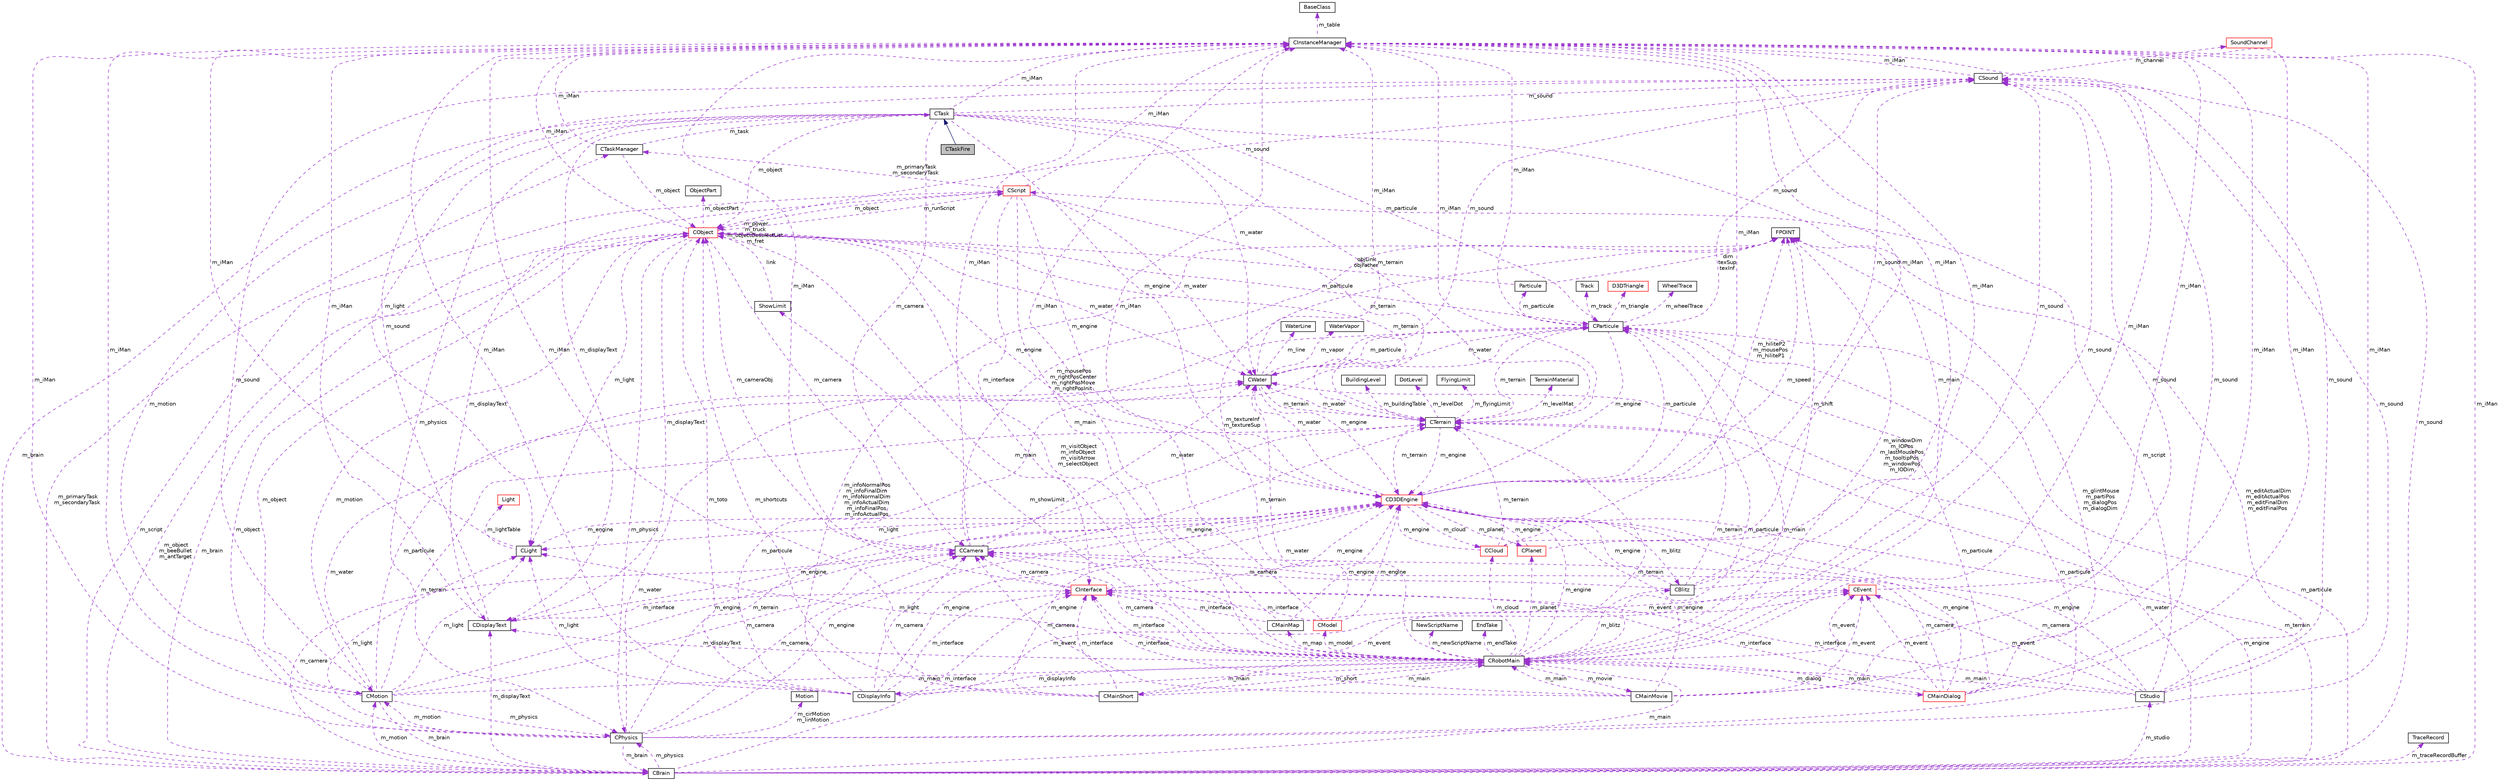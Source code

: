 digraph G
{
  edge [fontname="Helvetica",fontsize="10",labelfontname="Helvetica",labelfontsize="10"];
  node [fontname="Helvetica",fontsize="10",shape=record];
  Node1 [label="CTaskFire",height=0.2,width=0.4,color="black", fillcolor="grey75", style="filled" fontcolor="black"];
  Node2 -> Node1 [dir="back",color="midnightblue",fontsize="10",style="solid",fontname="Helvetica"];
  Node2 [label="CTask",height=0.2,width=0.4,color="black", fillcolor="white", style="filled",URL="$class_c_task.html"];
  Node3 -> Node2 [dir="back",color="darkorchid3",fontsize="10",style="dashed",label=" m_particule" ,fontname="Helvetica"];
  Node3 [label="CParticule",height=0.2,width=0.4,color="black", fillcolor="white", style="filled",URL="$class_c_particule.html"];
  Node4 -> Node3 [dir="back",color="darkorchid3",fontsize="10",style="dashed",label=" m_water" ,fontname="Helvetica"];
  Node4 [label="CWater",height=0.2,width=0.4,color="black", fillcolor="white", style="filled",URL="$class_c_water.html"];
  Node3 -> Node4 [dir="back",color="darkorchid3",fontsize="10",style="dashed",label=" m_particule" ,fontname="Helvetica"];
  Node5 -> Node4 [dir="back",color="darkorchid3",fontsize="10",style="dashed",label=" m_iMan" ,fontname="Helvetica"];
  Node5 [label="CInstanceManager",height=0.2,width=0.4,color="black", fillcolor="white", style="filled",URL="$class_c_instance_manager.html"];
  Node6 -> Node5 [dir="back",color="darkorchid3",fontsize="10",style="dashed",label=" m_table" ,fontname="Helvetica"];
  Node6 [label="BaseClass",height=0.2,width=0.4,color="black", fillcolor="white", style="filled",URL="$struct_base_class.html"];
  Node7 -> Node4 [dir="back",color="darkorchid3",fontsize="10",style="dashed",label=" m_terrain" ,fontname="Helvetica"];
  Node7 [label="CTerrain",height=0.2,width=0.4,color="black", fillcolor="white", style="filled",URL="$class_c_terrain.html"];
  Node8 -> Node7 [dir="back",color="darkorchid3",fontsize="10",style="dashed",label=" m_levelMat" ,fontname="Helvetica"];
  Node8 [label="TerrainMaterial",height=0.2,width=0.4,color="black", fillcolor="white", style="filled",URL="$struct_terrain_material.html"];
  Node4 -> Node7 [dir="back",color="darkorchid3",fontsize="10",style="dashed",label=" m_water" ,fontname="Helvetica"];
  Node9 -> Node7 [dir="back",color="darkorchid3",fontsize="10",style="dashed",label=" m_buildingTable" ,fontname="Helvetica"];
  Node9 [label="BuildingLevel",height=0.2,width=0.4,color="black", fillcolor="white", style="filled",URL="$struct_building_level.html"];
  Node5 -> Node7 [dir="back",color="darkorchid3",fontsize="10",style="dashed",label=" m_iMan" ,fontname="Helvetica"];
  Node10 -> Node7 [dir="back",color="darkorchid3",fontsize="10",style="dashed",label=" m_levelDot" ,fontname="Helvetica"];
  Node10 [label="DotLevel",height=0.2,width=0.4,color="black", fillcolor="white", style="filled",URL="$struct_dot_level.html"];
  Node11 -> Node7 [dir="back",color="darkorchid3",fontsize="10",style="dashed",label=" m_engine" ,fontname="Helvetica"];
  Node11 [label="CD3DEngine",height=0.2,width=0.4,color="red", fillcolor="white", style="filled",URL="$class_c_d3_d_engine.html"];
  Node3 -> Node11 [dir="back",color="darkorchid3",fontsize="10",style="dashed",label=" m_particule" ,fontname="Helvetica"];
  Node4 -> Node11 [dir="back",color="darkorchid3",fontsize="10",style="dashed",label=" m_water" ,fontname="Helvetica"];
  Node12 -> Node11 [dir="back",color="darkorchid3",fontsize="10",style="dashed",label=" m_blitz" ,fontname="Helvetica"];
  Node12 [label="CBlitz",height=0.2,width=0.4,color="black", fillcolor="white", style="filled",URL="$class_c_blitz.html"];
  Node13 -> Node12 [dir="back",color="darkorchid3",fontsize="10",style="dashed",label=" m_camera" ,fontname="Helvetica"];
  Node13 [label="CCamera",height=0.2,width=0.4,color="black", fillcolor="white", style="filled",URL="$class_c_camera.html"];
  Node4 -> Node13 [dir="back",color="darkorchid3",fontsize="10",style="dashed",label=" m_water" ,fontname="Helvetica"];
  Node5 -> Node13 [dir="back",color="darkorchid3",fontsize="10",style="dashed",label=" m_iMan" ,fontname="Helvetica"];
  Node7 -> Node13 [dir="back",color="darkorchid3",fontsize="10",style="dashed",label=" m_terrain" ,fontname="Helvetica"];
  Node14 -> Node13 [dir="back",color="darkorchid3",fontsize="10",style="dashed",label=" m_mousePos\nm_rightPosCenter\nm_rightPosMove\nm_rightPosInit" ,fontname="Helvetica"];
  Node14 [label="FPOINT",height=0.2,width=0.4,color="black", fillcolor="white", style="filled",URL="$struct_f_p_o_i_n_t.html"];
  Node15 -> Node13 [dir="back",color="darkorchid3",fontsize="10",style="dashed",label=" m_cameraObj" ,fontname="Helvetica"];
  Node15 [label="CObject",height=0.2,width=0.4,color="red", fillcolor="white", style="filled",URL="$class_c_object.html"];
  Node3 -> Node15 [dir="back",color="darkorchid3",fontsize="10",style="dashed",label=" m_particule" ,fontname="Helvetica"];
  Node16 -> Node15 [dir="back",color="darkorchid3",fontsize="10",style="dashed",label=" m_runScript" ,fontname="Helvetica"];
  Node16 [label="CScript",height=0.2,width=0.4,color="red", fillcolor="white", style="filled",URL="$class_c_script.html"];
  Node4 -> Node16 [dir="back",color="darkorchid3",fontsize="10",style="dashed",label=" m_water" ,fontname="Helvetica"];
  Node17 -> Node16 [dir="back",color="darkorchid3",fontsize="10",style="dashed",label=" m_primaryTask\nm_secondaryTask" ,fontname="Helvetica"];
  Node17 [label="CTaskManager",height=0.2,width=0.4,color="black", fillcolor="white", style="filled",URL="$class_c_task_manager.html"];
  Node2 -> Node17 [dir="back",color="darkorchid3",fontsize="10",style="dashed",label=" m_task" ,fontname="Helvetica"];
  Node5 -> Node17 [dir="back",color="darkorchid3",fontsize="10",style="dashed",label=" m_iMan" ,fontname="Helvetica"];
  Node15 -> Node17 [dir="back",color="darkorchid3",fontsize="10",style="dashed",label=" m_object" ,fontname="Helvetica"];
  Node18 -> Node16 [dir="back",color="darkorchid3",fontsize="10",style="dashed",label=" m_displayText" ,fontname="Helvetica"];
  Node18 [label="CDisplayText",height=0.2,width=0.4,color="black", fillcolor="white", style="filled",URL="$class_c_display_text.html"];
  Node19 -> Node18 [dir="back",color="darkorchid3",fontsize="10",style="dashed",label=" m_interface" ,fontname="Helvetica"];
  Node19 [label="CInterface",height=0.2,width=0.4,color="red", fillcolor="white", style="filled",URL="$class_c_interface.html"];
  Node13 -> Node19 [dir="back",color="darkorchid3",fontsize="10",style="dashed",label=" m_camera" ,fontname="Helvetica"];
  Node5 -> Node19 [dir="back",color="darkorchid3",fontsize="10",style="dashed",label=" m_iMan" ,fontname="Helvetica"];
  Node11 -> Node19 [dir="back",color="darkorchid3",fontsize="10",style="dashed",label=" m_engine" ,fontname="Helvetica"];
  Node5 -> Node18 [dir="back",color="darkorchid3",fontsize="10",style="dashed",label=" m_iMan" ,fontname="Helvetica"];
  Node20 -> Node18 [dir="back",color="darkorchid3",fontsize="10",style="dashed",label=" m_sound" ,fontname="Helvetica"];
  Node20 [label="CSound",height=0.2,width=0.4,color="black", fillcolor="white", style="filled",URL="$class_c_sound.html"];
  Node5 -> Node20 [dir="back",color="darkorchid3",fontsize="10",style="dashed",label=" m_iMan" ,fontname="Helvetica"];
  Node21 -> Node20 [dir="back",color="darkorchid3",fontsize="10",style="dashed",label=" m_channel" ,fontname="Helvetica"];
  Node21 [label="SoundChannel",height=0.2,width=0.4,color="red", fillcolor="white", style="filled",URL="$struct_sound_channel.html"];
  Node11 -> Node18 [dir="back",color="darkorchid3",fontsize="10",style="dashed",label=" m_engine" ,fontname="Helvetica"];
  Node22 -> Node16 [dir="back",color="darkorchid3",fontsize="10",style="dashed",label=" m_main" ,fontname="Helvetica"];
  Node22 [label="CRobotMain",height=0.2,width=0.4,color="black", fillcolor="white", style="filled",URL="$class_c_robot_main.html"];
  Node3 -> Node22 [dir="back",color="darkorchid3",fontsize="10",style="dashed",label=" m_particule" ,fontname="Helvetica"];
  Node4 -> Node22 [dir="back",color="darkorchid3",fontsize="10",style="dashed",label=" m_water" ,fontname="Helvetica"];
  Node23 -> Node22 [dir="back",color="darkorchid3",fontsize="10",style="dashed",label=" m_showLimit" ,fontname="Helvetica"];
  Node23 [label="ShowLimit",height=0.2,width=0.4,color="black", fillcolor="white", style="filled",URL="$struct_show_limit.html"];
  Node15 -> Node23 [dir="back",color="darkorchid3",fontsize="10",style="dashed",label=" link" ,fontname="Helvetica"];
  Node24 -> Node22 [dir="back",color="darkorchid3",fontsize="10",style="dashed",label=" m_light" ,fontname="Helvetica"];
  Node24 [label="CLight",height=0.2,width=0.4,color="black", fillcolor="white", style="filled",URL="$class_c_light.html"];
  Node25 -> Node24 [dir="back",color="darkorchid3",fontsize="10",style="dashed",label=" m_lightTable" ,fontname="Helvetica"];
  Node25 [label="Light",height=0.2,width=0.4,color="red", fillcolor="white", style="filled",URL="$struct_light.html"];
  Node5 -> Node24 [dir="back",color="darkorchid3",fontsize="10",style="dashed",label=" m_iMan" ,fontname="Helvetica"];
  Node11 -> Node24 [dir="back",color="darkorchid3",fontsize="10",style="dashed",label=" m_engine" ,fontname="Helvetica"];
  Node12 -> Node22 [dir="back",color="darkorchid3",fontsize="10",style="dashed",label=" m_blitz" ,fontname="Helvetica"];
  Node26 -> Node22 [dir="back",color="darkorchid3",fontsize="10",style="dashed",label=" m_cloud" ,fontname="Helvetica"];
  Node26 [label="CCloud",height=0.2,width=0.4,color="red", fillcolor="white", style="filled",URL="$class_c_cloud.html"];
  Node5 -> Node26 [dir="back",color="darkorchid3",fontsize="10",style="dashed",label=" m_iMan" ,fontname="Helvetica"];
  Node7 -> Node26 [dir="back",color="darkorchid3",fontsize="10",style="dashed",label=" m_terrain" ,fontname="Helvetica"];
  Node14 -> Node26 [dir="back",color="darkorchid3",fontsize="10",style="dashed",label=" m_speed" ,fontname="Helvetica"];
  Node11 -> Node26 [dir="back",color="darkorchid3",fontsize="10",style="dashed",label=" m_engine" ,fontname="Helvetica"];
  Node27 -> Node22 [dir="back",color="darkorchid3",fontsize="10",style="dashed",label=" m_dialog" ,fontname="Helvetica"];
  Node27 [label="CMainDialog",height=0.2,width=0.4,color="red", fillcolor="white", style="filled",URL="$class_c_main_dialog.html"];
  Node3 -> Node27 [dir="back",color="darkorchid3",fontsize="10",style="dashed",label=" m_particule" ,fontname="Helvetica"];
  Node13 -> Node27 [dir="back",color="darkorchid3",fontsize="10",style="dashed",label=" m_camera" ,fontname="Helvetica"];
  Node19 -> Node27 [dir="back",color="darkorchid3",fontsize="10",style="dashed",label=" m_interface" ,fontname="Helvetica"];
  Node22 -> Node27 [dir="back",color="darkorchid3",fontsize="10",style="dashed",label=" m_main" ,fontname="Helvetica"];
  Node5 -> Node27 [dir="back",color="darkorchid3",fontsize="10",style="dashed",label=" m_iMan" ,fontname="Helvetica"];
  Node28 -> Node27 [dir="back",color="darkorchid3",fontsize="10",style="dashed",label=" m_event" ,fontname="Helvetica"];
  Node28 [label="CEvent",height=0.2,width=0.4,color="red", fillcolor="white", style="filled",URL="$class_c_event.html"];
  Node5 -> Node28 [dir="back",color="darkorchid3",fontsize="10",style="dashed",label=" m_iMan" ,fontname="Helvetica"];
  Node14 -> Node27 [dir="back",color="darkorchid3",fontsize="10",style="dashed",label=" m_glintMouse\nm_partiPos\nm_dialogPos\nm_dialogDim" ,fontname="Helvetica"];
  Node20 -> Node27 [dir="back",color="darkorchid3",fontsize="10",style="dashed",label=" m_sound" ,fontname="Helvetica"];
  Node11 -> Node27 [dir="back",color="darkorchid3",fontsize="10",style="dashed",label=" m_engine" ,fontname="Helvetica"];
  Node13 -> Node22 [dir="back",color="darkorchid3",fontsize="10",style="dashed",label=" m_camera" ,fontname="Helvetica"];
  Node29 -> Node22 [dir="back",color="darkorchid3",fontsize="10",style="dashed",label=" m_movie" ,fontname="Helvetica"];
  Node29 [label="CMainMovie",height=0.2,width=0.4,color="black", fillcolor="white", style="filled",URL="$class_c_main_movie.html"];
  Node13 -> Node29 [dir="back",color="darkorchid3",fontsize="10",style="dashed",label=" m_camera" ,fontname="Helvetica"];
  Node22 -> Node29 [dir="back",color="darkorchid3",fontsize="10",style="dashed",label=" m_main" ,fontname="Helvetica"];
  Node19 -> Node29 [dir="back",color="darkorchid3",fontsize="10",style="dashed",label=" m_interface" ,fontname="Helvetica"];
  Node5 -> Node29 [dir="back",color="darkorchid3",fontsize="10",style="dashed",label=" m_iMan" ,fontname="Helvetica"];
  Node28 -> Node29 [dir="back",color="darkorchid3",fontsize="10",style="dashed",label=" m_event" ,fontname="Helvetica"];
  Node20 -> Node29 [dir="back",color="darkorchid3",fontsize="10",style="dashed",label=" m_sound" ,fontname="Helvetica"];
  Node11 -> Node29 [dir="back",color="darkorchid3",fontsize="10",style="dashed",label=" m_engine" ,fontname="Helvetica"];
  Node18 -> Node22 [dir="back",color="darkorchid3",fontsize="10",style="dashed",label=" m_displayText" ,fontname="Helvetica"];
  Node19 -> Node22 [dir="back",color="darkorchid3",fontsize="10",style="dashed",label=" m_interface" ,fontname="Helvetica"];
  Node30 -> Node22 [dir="back",color="darkorchid3",fontsize="10",style="dashed",label=" m_model" ,fontname="Helvetica"];
  Node30 [label="CModel",height=0.2,width=0.4,color="red", fillcolor="white", style="filled",URL="$class_c_model.html"];
  Node19 -> Node30 [dir="back",color="darkorchid3",fontsize="10",style="dashed",label=" m_interface" ,fontname="Helvetica"];
  Node5 -> Node30 [dir="back",color="darkorchid3",fontsize="10",style="dashed",label=" m_iMan" ,fontname="Helvetica"];
  Node14 -> Node30 [dir="back",color="darkorchid3",fontsize="10",style="dashed",label=" m_textureInf\nm_textureSup" ,fontname="Helvetica"];
  Node11 -> Node30 [dir="back",color="darkorchid3",fontsize="10",style="dashed",label=" m_engine" ,fontname="Helvetica"];
  Node5 -> Node22 [dir="back",color="darkorchid3",fontsize="10",style="dashed",label=" m_iMan" ,fontname="Helvetica"];
  Node31 -> Node22 [dir="back",color="darkorchid3",fontsize="10",style="dashed",label=" m_newScriptName" ,fontname="Helvetica"];
  Node31 [label="NewScriptName",height=0.2,width=0.4,color="black", fillcolor="white", style="filled",URL="$struct_new_script_name.html"];
  Node28 -> Node22 [dir="back",color="darkorchid3",fontsize="10",style="dashed",label=" m_event" ,fontname="Helvetica"];
  Node7 -> Node22 [dir="back",color="darkorchid3",fontsize="10",style="dashed",label=" m_terrain" ,fontname="Helvetica"];
  Node14 -> Node22 [dir="back",color="darkorchid3",fontsize="10",style="dashed",label=" m_windowDim\nm_IOPos\nm_lastMousePos\nm_tooltipPos\nm_windowPos\nm_IODim" ,fontname="Helvetica"];
  Node32 -> Node22 [dir="back",color="darkorchid3",fontsize="10",style="dashed",label=" m_short" ,fontname="Helvetica"];
  Node32 [label="CMainShort",height=0.2,width=0.4,color="black", fillcolor="white", style="filled",URL="$class_c_main_short.html"];
  Node22 -> Node32 [dir="back",color="darkorchid3",fontsize="10",style="dashed",label=" m_main" ,fontname="Helvetica"];
  Node19 -> Node32 [dir="back",color="darkorchid3",fontsize="10",style="dashed",label=" m_interface" ,fontname="Helvetica"];
  Node5 -> Node32 [dir="back",color="darkorchid3",fontsize="10",style="dashed",label=" m_iMan" ,fontname="Helvetica"];
  Node28 -> Node32 [dir="back",color="darkorchid3",fontsize="10",style="dashed",label=" m_event" ,fontname="Helvetica"];
  Node15 -> Node32 [dir="back",color="darkorchid3",fontsize="10",style="dashed",label=" m_shortcuts" ,fontname="Helvetica"];
  Node11 -> Node32 [dir="back",color="darkorchid3",fontsize="10",style="dashed",label=" m_engine" ,fontname="Helvetica"];
  Node20 -> Node22 [dir="back",color="darkorchid3",fontsize="10",style="dashed",label=" m_sound" ,fontname="Helvetica"];
  Node33 -> Node22 [dir="back",color="darkorchid3",fontsize="10",style="dashed",label=" m_planet" ,fontname="Helvetica"];
  Node33 [label="CPlanet",height=0.2,width=0.4,color="red", fillcolor="white", style="filled",URL="$class_c_planet.html"];
  Node5 -> Node33 [dir="back",color="darkorchid3",fontsize="10",style="dashed",label=" m_iMan" ,fontname="Helvetica"];
  Node11 -> Node33 [dir="back",color="darkorchid3",fontsize="10",style="dashed",label=" m_engine" ,fontname="Helvetica"];
  Node15 -> Node22 [dir="back",color="darkorchid3",fontsize="10",style="dashed",label=" m_visitObject\nm_infoObject\nm_visitArrow\nm_selectObject" ,fontname="Helvetica"];
  Node11 -> Node22 [dir="back",color="darkorchid3",fontsize="10",style="dashed",label=" m_engine" ,fontname="Helvetica"];
  Node34 -> Node22 [dir="back",color="darkorchid3",fontsize="10",style="dashed",label=" m_endTake" ,fontname="Helvetica"];
  Node34 [label="EndTake",height=0.2,width=0.4,color="black", fillcolor="white", style="filled",URL="$struct_end_take.html"];
  Node35 -> Node22 [dir="back",color="darkorchid3",fontsize="10",style="dashed",label=" m_displayInfo" ,fontname="Helvetica"];
  Node35 [label="CDisplayInfo",height=0.2,width=0.4,color="black", fillcolor="white", style="filled",URL="$class_c_display_info.html"];
  Node3 -> Node35 [dir="back",color="darkorchid3",fontsize="10",style="dashed",label=" m_particule" ,fontname="Helvetica"];
  Node24 -> Node35 [dir="back",color="darkorchid3",fontsize="10",style="dashed",label=" m_light" ,fontname="Helvetica"];
  Node13 -> Node35 [dir="back",color="darkorchid3",fontsize="10",style="dashed",label=" m_camera" ,fontname="Helvetica"];
  Node19 -> Node35 [dir="back",color="darkorchid3",fontsize="10",style="dashed",label=" m_interface" ,fontname="Helvetica"];
  Node22 -> Node35 [dir="back",color="darkorchid3",fontsize="10",style="dashed",label=" m_main" ,fontname="Helvetica"];
  Node5 -> Node35 [dir="back",color="darkorchid3",fontsize="10",style="dashed",label=" m_iMan" ,fontname="Helvetica"];
  Node28 -> Node35 [dir="back",color="darkorchid3",fontsize="10",style="dashed",label=" m_event" ,fontname="Helvetica"];
  Node14 -> Node35 [dir="back",color="darkorchid3",fontsize="10",style="dashed",label=" m_infoNormalPos\nm_infoFinalDim\nm_infoNormalDim\nm_infoActualDim\nm_infoFinalPos\nm_infoActualPos" ,fontname="Helvetica"];
  Node15 -> Node35 [dir="back",color="darkorchid3",fontsize="10",style="dashed",label=" m_toto" ,fontname="Helvetica"];
  Node11 -> Node35 [dir="back",color="darkorchid3",fontsize="10",style="dashed",label=" m_engine" ,fontname="Helvetica"];
  Node36 -> Node22 [dir="back",color="darkorchid3",fontsize="10",style="dashed",label=" m_map" ,fontname="Helvetica"];
  Node36 [label="CMainMap",height=0.2,width=0.4,color="black", fillcolor="white", style="filled",URL="$class_c_main_map.html"];
  Node19 -> Node36 [dir="back",color="darkorchid3",fontsize="10",style="dashed",label=" m_interface" ,fontname="Helvetica"];
  Node5 -> Node36 [dir="back",color="darkorchid3",fontsize="10",style="dashed",label=" m_iMan" ,fontname="Helvetica"];
  Node28 -> Node36 [dir="back",color="darkorchid3",fontsize="10",style="dashed",label=" m_event" ,fontname="Helvetica"];
  Node11 -> Node36 [dir="back",color="darkorchid3",fontsize="10",style="dashed",label=" m_engine" ,fontname="Helvetica"];
  Node19 -> Node16 [dir="back",color="darkorchid3",fontsize="10",style="dashed",label=" m_interface" ,fontname="Helvetica"];
  Node5 -> Node16 [dir="back",color="darkorchid3",fontsize="10",style="dashed",label=" m_iMan" ,fontname="Helvetica"];
  Node7 -> Node16 [dir="back",color="darkorchid3",fontsize="10",style="dashed",label=" m_terrain" ,fontname="Helvetica"];
  Node15 -> Node16 [dir="back",color="darkorchid3",fontsize="10",style="dashed",label=" m_object" ,fontname="Helvetica"];
  Node11 -> Node16 [dir="back",color="darkorchid3",fontsize="10",style="dashed",label=" m_engine" ,fontname="Helvetica"];
  Node4 -> Node15 [dir="back",color="darkorchid3",fontsize="10",style="dashed",label=" m_water" ,fontname="Helvetica"];
  Node24 -> Node15 [dir="back",color="darkorchid3",fontsize="10",style="dashed",label=" m_light" ,fontname="Helvetica"];
  Node37 -> Node15 [dir="back",color="darkorchid3",fontsize="10",style="dashed",label=" m_brain" ,fontname="Helvetica"];
  Node37 [label="CBrain",height=0.2,width=0.4,color="black", fillcolor="white", style="filled",URL="$class_c_brain.html"];
  Node3 -> Node37 [dir="back",color="darkorchid3",fontsize="10",style="dashed",label=" m_particule" ,fontname="Helvetica"];
  Node16 -> Node37 [dir="back",color="darkorchid3",fontsize="10",style="dashed",label=" m_script" ,fontname="Helvetica"];
  Node4 -> Node37 [dir="back",color="darkorchid3",fontsize="10",style="dashed",label=" m_water" ,fontname="Helvetica"];
  Node17 -> Node37 [dir="back",color="darkorchid3",fontsize="10",style="dashed",label=" m_primaryTask\nm_secondaryTask" ,fontname="Helvetica"];
  Node13 -> Node37 [dir="back",color="darkorchid3",fontsize="10",style="dashed",label=" m_camera" ,fontname="Helvetica"];
  Node18 -> Node37 [dir="back",color="darkorchid3",fontsize="10",style="dashed",label=" m_displayText" ,fontname="Helvetica"];
  Node22 -> Node37 [dir="back",color="darkorchid3",fontsize="10",style="dashed",label=" m_main" ,fontname="Helvetica"];
  Node19 -> Node37 [dir="back",color="darkorchid3",fontsize="10",style="dashed",label=" m_interface" ,fontname="Helvetica"];
  Node5 -> Node37 [dir="back",color="darkorchid3",fontsize="10",style="dashed",label=" m_iMan" ,fontname="Helvetica"];
  Node7 -> Node37 [dir="back",color="darkorchid3",fontsize="10",style="dashed",label=" m_terrain" ,fontname="Helvetica"];
  Node38 -> Node37 [dir="back",color="darkorchid3",fontsize="10",style="dashed",label=" m_physics" ,fontname="Helvetica"];
  Node38 [label="CPhysics",height=0.2,width=0.4,color="black", fillcolor="white", style="filled",URL="$class_c_physics.html"];
  Node3 -> Node38 [dir="back",color="darkorchid3",fontsize="10",style="dashed",label=" m_particule" ,fontname="Helvetica"];
  Node4 -> Node38 [dir="back",color="darkorchid3",fontsize="10",style="dashed",label=" m_water" ,fontname="Helvetica"];
  Node24 -> Node38 [dir="back",color="darkorchid3",fontsize="10",style="dashed",label=" m_light" ,fontname="Helvetica"];
  Node37 -> Node38 [dir="back",color="darkorchid3",fontsize="10",style="dashed",label=" m_brain" ,fontname="Helvetica"];
  Node13 -> Node38 [dir="back",color="darkorchid3",fontsize="10",style="dashed",label=" m_camera" ,fontname="Helvetica"];
  Node39 -> Node38 [dir="back",color="darkorchid3",fontsize="10",style="dashed",label=" m_cirMotion\nm_linMotion" ,fontname="Helvetica"];
  Node39 [label="Motion",height=0.2,width=0.4,color="black", fillcolor="white", style="filled",URL="$struct_motion.html"];
  Node5 -> Node38 [dir="back",color="darkorchid3",fontsize="10",style="dashed",label=" m_iMan" ,fontname="Helvetica"];
  Node7 -> Node38 [dir="back",color="darkorchid3",fontsize="10",style="dashed",label=" m_terrain" ,fontname="Helvetica"];
  Node20 -> Node38 [dir="back",color="darkorchid3",fontsize="10",style="dashed",label=" m_sound" ,fontname="Helvetica"];
  Node40 -> Node38 [dir="back",color="darkorchid3",fontsize="10",style="dashed",label=" m_motion" ,fontname="Helvetica"];
  Node40 [label="CMotion",height=0.2,width=0.4,color="black", fillcolor="white", style="filled",URL="$class_c_motion.html"];
  Node3 -> Node40 [dir="back",color="darkorchid3",fontsize="10",style="dashed",label=" m_particule" ,fontname="Helvetica"];
  Node4 -> Node40 [dir="back",color="darkorchid3",fontsize="10",style="dashed",label=" m_water" ,fontname="Helvetica"];
  Node24 -> Node40 [dir="back",color="darkorchid3",fontsize="10",style="dashed",label=" m_light" ,fontname="Helvetica"];
  Node37 -> Node40 [dir="back",color="darkorchid3",fontsize="10",style="dashed",label=" m_brain" ,fontname="Helvetica"];
  Node13 -> Node40 [dir="back",color="darkorchid3",fontsize="10",style="dashed",label=" m_camera" ,fontname="Helvetica"];
  Node22 -> Node40 [dir="back",color="darkorchid3",fontsize="10",style="dashed",label=" m_main" ,fontname="Helvetica"];
  Node5 -> Node40 [dir="back",color="darkorchid3",fontsize="10",style="dashed",label=" m_iMan" ,fontname="Helvetica"];
  Node7 -> Node40 [dir="back",color="darkorchid3",fontsize="10",style="dashed",label=" m_terrain" ,fontname="Helvetica"];
  Node38 -> Node40 [dir="back",color="darkorchid3",fontsize="10",style="dashed",label=" m_physics" ,fontname="Helvetica"];
  Node20 -> Node40 [dir="back",color="darkorchid3",fontsize="10",style="dashed",label=" m_sound" ,fontname="Helvetica"];
  Node15 -> Node40 [dir="back",color="darkorchid3",fontsize="10",style="dashed",label=" m_object" ,fontname="Helvetica"];
  Node11 -> Node40 [dir="back",color="darkorchid3",fontsize="10",style="dashed",label=" m_engine" ,fontname="Helvetica"];
  Node15 -> Node38 [dir="back",color="darkorchid3",fontsize="10",style="dashed",label=" m_object" ,fontname="Helvetica"];
  Node11 -> Node38 [dir="back",color="darkorchid3",fontsize="10",style="dashed",label=" m_engine" ,fontname="Helvetica"];
  Node20 -> Node37 [dir="back",color="darkorchid3",fontsize="10",style="dashed",label=" m_sound" ,fontname="Helvetica"];
  Node41 -> Node37 [dir="back",color="darkorchid3",fontsize="10",style="dashed",label=" m_studio" ,fontname="Helvetica"];
  Node41 [label="CStudio",height=0.2,width=0.4,color="black", fillcolor="white", style="filled",URL="$class_c_studio.html"];
  Node16 -> Node41 [dir="back",color="darkorchid3",fontsize="10",style="dashed",label=" m_script" ,fontname="Helvetica"];
  Node13 -> Node41 [dir="back",color="darkorchid3",fontsize="10",style="dashed",label=" m_camera" ,fontname="Helvetica"];
  Node19 -> Node41 [dir="back",color="darkorchid3",fontsize="10",style="dashed",label=" m_interface" ,fontname="Helvetica"];
  Node22 -> Node41 [dir="back",color="darkorchid3",fontsize="10",style="dashed",label=" m_main" ,fontname="Helvetica"];
  Node5 -> Node41 [dir="back",color="darkorchid3",fontsize="10",style="dashed",label=" m_iMan" ,fontname="Helvetica"];
  Node28 -> Node41 [dir="back",color="darkorchid3",fontsize="10",style="dashed",label=" m_event" ,fontname="Helvetica"];
  Node14 -> Node41 [dir="back",color="darkorchid3",fontsize="10",style="dashed",label=" m_editActualDim\nm_editActualPos\nm_editFinalDim\nm_editFinalPos" ,fontname="Helvetica"];
  Node20 -> Node41 [dir="back",color="darkorchid3",fontsize="10",style="dashed",label=" m_sound" ,fontname="Helvetica"];
  Node11 -> Node41 [dir="back",color="darkorchid3",fontsize="10",style="dashed",label=" m_engine" ,fontname="Helvetica"];
  Node40 -> Node37 [dir="back",color="darkorchid3",fontsize="10",style="dashed",label=" m_motion" ,fontname="Helvetica"];
  Node15 -> Node37 [dir="back",color="darkorchid3",fontsize="10",style="dashed",label=" m_object\nm_beeBullet\nm_antTarget" ,fontname="Helvetica"];
  Node11 -> Node37 [dir="back",color="darkorchid3",fontsize="10",style="dashed",label=" m_engine" ,fontname="Helvetica"];
  Node42 -> Node37 [dir="back",color="darkorchid3",fontsize="10",style="dashed",label=" m_traceRecordBuffer" ,fontname="Helvetica"];
  Node42 [label="TraceRecord",height=0.2,width=0.4,color="black", fillcolor="white", style="filled",URL="$struct_trace_record.html"];
  Node13 -> Node15 [dir="back",color="darkorchid3",fontsize="10",style="dashed",label=" m_camera" ,fontname="Helvetica"];
  Node18 -> Node15 [dir="back",color="darkorchid3",fontsize="10",style="dashed",label=" m_displayText" ,fontname="Helvetica"];
  Node43 -> Node15 [dir="back",color="darkorchid3",fontsize="10",style="dashed",label=" m_objectPart" ,fontname="Helvetica"];
  Node43 [label="ObjectPart",height=0.2,width=0.4,color="black", fillcolor="white", style="filled",URL="$struct_object_part.html"];
  Node22 -> Node15 [dir="back",color="darkorchid3",fontsize="10",style="dashed",label=" m_main" ,fontname="Helvetica"];
  Node5 -> Node15 [dir="back",color="darkorchid3",fontsize="10",style="dashed",label=" m_iMan" ,fontname="Helvetica"];
  Node7 -> Node15 [dir="back",color="darkorchid3",fontsize="10",style="dashed",label=" m_terrain" ,fontname="Helvetica"];
  Node38 -> Node15 [dir="back",color="darkorchid3",fontsize="10",style="dashed",label=" m_physics" ,fontname="Helvetica"];
  Node20 -> Node15 [dir="back",color="darkorchid3",fontsize="10",style="dashed",label=" m_sound" ,fontname="Helvetica"];
  Node40 -> Node15 [dir="back",color="darkorchid3",fontsize="10",style="dashed",label=" m_motion" ,fontname="Helvetica"];
  Node15 -> Node15 [dir="back",color="darkorchid3",fontsize="10",style="dashed",label=" m_power\nm_truck\nm_objectDeselectList\nm_fret" ,fontname="Helvetica"];
  Node11 -> Node15 [dir="back",color="darkorchid3",fontsize="10",style="dashed",label=" m_engine" ,fontname="Helvetica"];
  Node11 -> Node13 [dir="back",color="darkorchid3",fontsize="10",style="dashed",label=" m_engine" ,fontname="Helvetica"];
  Node5 -> Node12 [dir="back",color="darkorchid3",fontsize="10",style="dashed",label=" m_iMan" ,fontname="Helvetica"];
  Node7 -> Node12 [dir="back",color="darkorchid3",fontsize="10",style="dashed",label=" m_terrain" ,fontname="Helvetica"];
  Node14 -> Node12 [dir="back",color="darkorchid3",fontsize="10",style="dashed",label=" m_shift" ,fontname="Helvetica"];
  Node20 -> Node12 [dir="back",color="darkorchid3",fontsize="10",style="dashed",label=" m_sound" ,fontname="Helvetica"];
  Node11 -> Node12 [dir="back",color="darkorchid3",fontsize="10",style="dashed",label=" m_engine" ,fontname="Helvetica"];
  Node24 -> Node11 [dir="back",color="darkorchid3",fontsize="10",style="dashed",label=" m_light" ,fontname="Helvetica"];
  Node26 -> Node11 [dir="back",color="darkorchid3",fontsize="10",style="dashed",label=" m_cloud" ,fontname="Helvetica"];
  Node5 -> Node11 [dir="back",color="darkorchid3",fontsize="10",style="dashed",label=" m_iMan" ,fontname="Helvetica"];
  Node7 -> Node11 [dir="back",color="darkorchid3",fontsize="10",style="dashed",label=" m_terrain" ,fontname="Helvetica"];
  Node14 -> Node11 [dir="back",color="darkorchid3",fontsize="10",style="dashed",label=" m_hiliteP2\nm_mousePos\nm_hiliteP1" ,fontname="Helvetica"];
  Node20 -> Node11 [dir="back",color="darkorchid3",fontsize="10",style="dashed",label=" m_sound" ,fontname="Helvetica"];
  Node33 -> Node11 [dir="back",color="darkorchid3",fontsize="10",style="dashed",label=" m_planet" ,fontname="Helvetica"];
  Node44 -> Node7 [dir="back",color="darkorchid3",fontsize="10",style="dashed",label=" m_flyingLimit" ,fontname="Helvetica"];
  Node44 [label="FlyingLimit",height=0.2,width=0.4,color="black", fillcolor="white", style="filled",URL="$struct_flying_limit.html"];
  Node45 -> Node4 [dir="back",color="darkorchid3",fontsize="10",style="dashed",label=" m_line" ,fontname="Helvetica"];
  Node45 [label="WaterLine",height=0.2,width=0.4,color="black", fillcolor="white", style="filled",URL="$struct_water_line.html"];
  Node20 -> Node4 [dir="back",color="darkorchid3",fontsize="10",style="dashed",label=" m_sound" ,fontname="Helvetica"];
  Node46 -> Node4 [dir="back",color="darkorchid3",fontsize="10",style="dashed",label=" m_vapor" ,fontname="Helvetica"];
  Node46 [label="WaterVapor",height=0.2,width=0.4,color="black", fillcolor="white", style="filled",URL="$struct_water_vapor.html"];
  Node11 -> Node4 [dir="back",color="darkorchid3",fontsize="10",style="dashed",label=" m_engine" ,fontname="Helvetica"];
  Node22 -> Node3 [dir="back",color="darkorchid3",fontsize="10",style="dashed",label=" m_main" ,fontname="Helvetica"];
  Node5 -> Node3 [dir="back",color="darkorchid3",fontsize="10",style="dashed",label=" m_iMan" ,fontname="Helvetica"];
  Node47 -> Node3 [dir="back",color="darkorchid3",fontsize="10",style="dashed",label=" m_track" ,fontname="Helvetica"];
  Node47 [label="Track",height=0.2,width=0.4,color="black", fillcolor="white", style="filled",URL="$struct_track.html"];
  Node48 -> Node3 [dir="back",color="darkorchid3",fontsize="10",style="dashed",label=" m_particule" ,fontname="Helvetica"];
  Node48 [label="Particule",height=0.2,width=0.4,color="black", fillcolor="white", style="filled",URL="$struct_particule.html"];
  Node14 -> Node48 [dir="back",color="darkorchid3",fontsize="10",style="dashed",label=" dim\ntexSup\ntexInf" ,fontname="Helvetica"];
  Node15 -> Node48 [dir="back",color="darkorchid3",fontsize="10",style="dashed",label=" objLink\nobjFather" ,fontname="Helvetica"];
  Node7 -> Node3 [dir="back",color="darkorchid3",fontsize="10",style="dashed",label=" m_terrain" ,fontname="Helvetica"];
  Node20 -> Node3 [dir="back",color="darkorchid3",fontsize="10",style="dashed",label=" m_sound" ,fontname="Helvetica"];
  Node49 -> Node3 [dir="back",color="darkorchid3",fontsize="10",style="dashed",label=" m_triangle" ,fontname="Helvetica"];
  Node49 [label="D3DTriangle",height=0.2,width=0.4,color="red", fillcolor="white", style="filled",URL="$struct_d3_d_triangle.html"];
  Node11 -> Node3 [dir="back",color="darkorchid3",fontsize="10",style="dashed",label=" m_engine" ,fontname="Helvetica"];
  Node50 -> Node3 [dir="back",color="darkorchid3",fontsize="10",style="dashed",label=" m_wheelTrace" ,fontname="Helvetica"];
  Node50 [label="WheelTrace",height=0.2,width=0.4,color="black", fillcolor="white", style="filled",URL="$struct_wheel_trace.html"];
  Node4 -> Node2 [dir="back",color="darkorchid3",fontsize="10",style="dashed",label=" m_water" ,fontname="Helvetica"];
  Node24 -> Node2 [dir="back",color="darkorchid3",fontsize="10",style="dashed",label=" m_light" ,fontname="Helvetica"];
  Node37 -> Node2 [dir="back",color="darkorchid3",fontsize="10",style="dashed",label=" m_brain" ,fontname="Helvetica"];
  Node13 -> Node2 [dir="back",color="darkorchid3",fontsize="10",style="dashed",label=" m_camera" ,fontname="Helvetica"];
  Node18 -> Node2 [dir="back",color="darkorchid3",fontsize="10",style="dashed",label=" m_displayText" ,fontname="Helvetica"];
  Node22 -> Node2 [dir="back",color="darkorchid3",fontsize="10",style="dashed",label=" m_main" ,fontname="Helvetica"];
  Node5 -> Node2 [dir="back",color="darkorchid3",fontsize="10",style="dashed",label=" m_iMan" ,fontname="Helvetica"];
  Node7 -> Node2 [dir="back",color="darkorchid3",fontsize="10",style="dashed",label=" m_terrain" ,fontname="Helvetica"];
  Node38 -> Node2 [dir="back",color="darkorchid3",fontsize="10",style="dashed",label=" m_physics" ,fontname="Helvetica"];
  Node20 -> Node2 [dir="back",color="darkorchid3",fontsize="10",style="dashed",label=" m_sound" ,fontname="Helvetica"];
  Node40 -> Node2 [dir="back",color="darkorchid3",fontsize="10",style="dashed",label=" m_motion" ,fontname="Helvetica"];
  Node15 -> Node2 [dir="back",color="darkorchid3",fontsize="10",style="dashed",label=" m_object" ,fontname="Helvetica"];
  Node11 -> Node2 [dir="back",color="darkorchid3",fontsize="10",style="dashed",label=" m_engine" ,fontname="Helvetica"];
}
